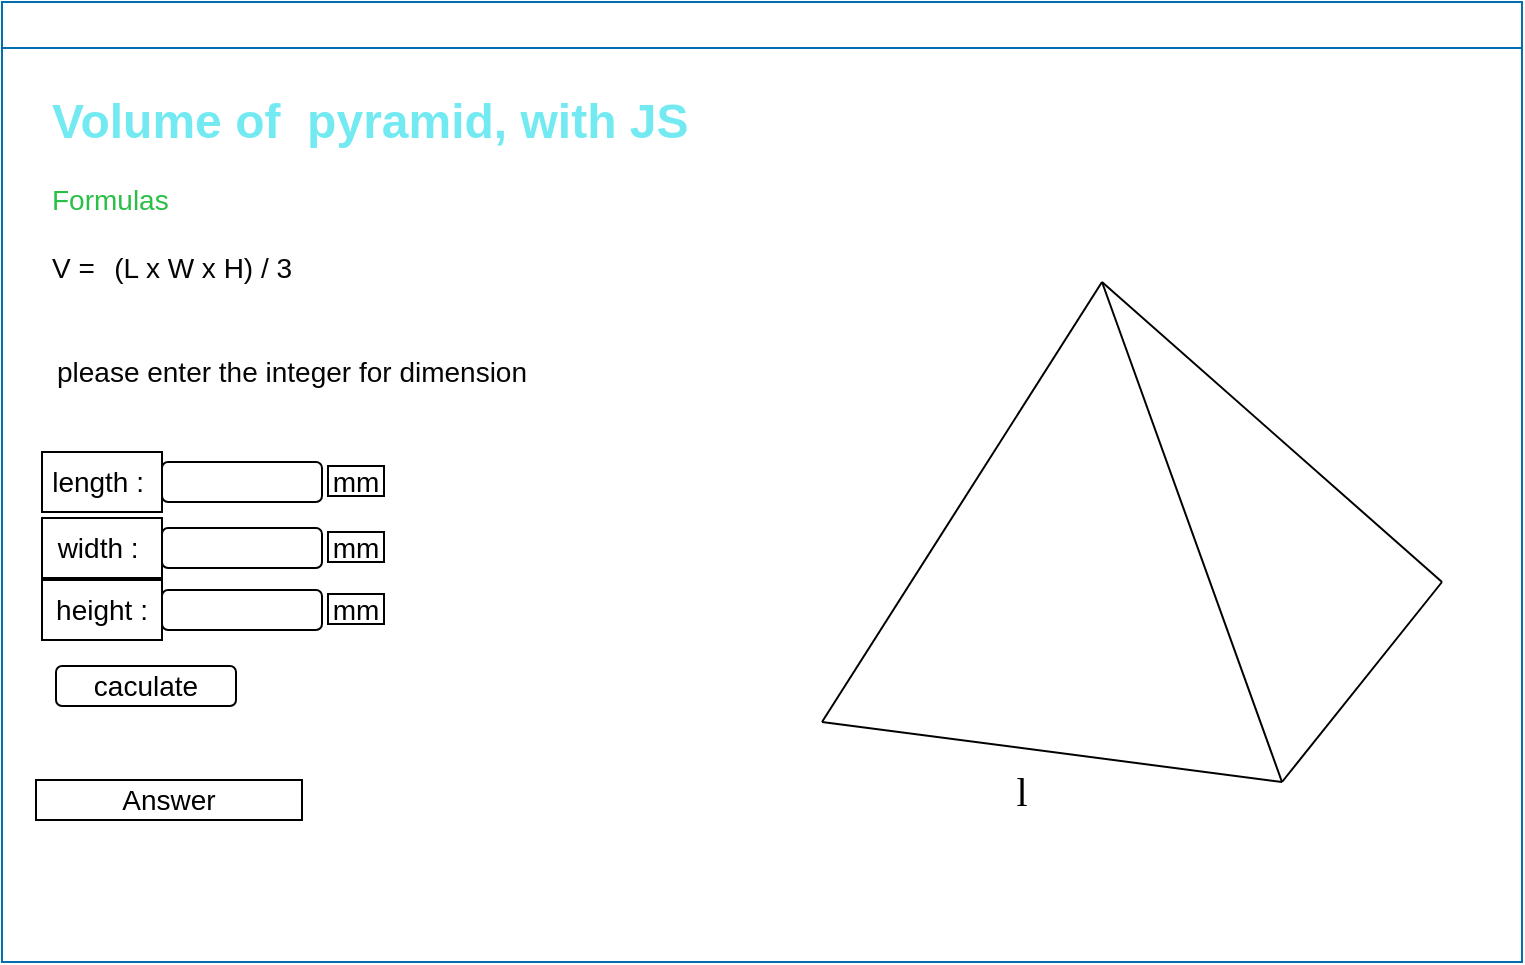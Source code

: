 <mxfile>
    <diagram id="HIP3nbAZw_EuaXWnEj3U" name="Page-1">
        <mxGraphModel dx="626" dy="525" grid="1" gridSize="10" guides="1" tooltips="1" connect="1" arrows="1" fold="1" page="1" pageScale="1" pageWidth="850" pageHeight="1100" math="0" shadow="0">
            <root>
                <mxCell id="0"/>
                <mxCell id="1" parent="0"/>
                <mxCell id="7" value="http://ics2o.mths.ca" style="swimlane;whiteSpace=wrap;html=1;fillColor=none;fontColor=#ffffff;strokeColor=#006EAF;" parent="1" vertex="1">
                    <mxGeometry x="50" y="70" width="760" height="480" as="geometry">
                        <mxRectangle x="40" y="40" width="150" height="30" as="alternateBounds"/>
                    </mxGeometry>
                </mxCell>
                <mxCell id="11" value="&lt;h1&gt;&lt;font color=&quot;#73eaf2&quot;&gt;Volume of&amp;nbsp; pyramid, with JS&lt;/font&gt;&lt;/h1&gt;&lt;div style=&quot;font-size: 14px;&quot;&gt;&lt;font style=&quot;font-size: 14px;&quot; color=&quot;#2ac048&quot;&gt;Formulas&lt;/font&gt;&lt;/div&gt;&lt;div style=&quot;font-size: 14px;&quot;&gt;&lt;font style=&quot;font-size: 14px;&quot; color=&quot;#2ac048&quot;&gt;&lt;br&gt;&lt;/font&gt;&lt;/div&gt;&lt;div style=&quot;font-size: 14px;&quot;&gt;&lt;font style=&quot;font-size: 14px;&quot;&gt;&lt;font color=&quot;#050505&quot;&gt;V =&amp;nbsp;&lt;span style=&quot;white-space: pre;&quot;&gt;&#9;&lt;/span&gt;(L x W x H) / 3&lt;/font&gt;&lt;/font&gt;&lt;/div&gt;&lt;div style=&quot;font-size: 14px;&quot;&gt;&lt;font style=&quot;font-size: 14px;&quot; color=&quot;#2ac048&quot;&gt;&lt;span style=&quot;white-space: pre;&quot;&gt;&lt;font style=&quot;font-size: 14px;&quot;&gt;&#9;&lt;/font&gt;&lt;/span&gt;&lt;br&gt;&lt;/font&gt;&lt;/div&gt;" style="text;html=1;strokeColor=none;fillColor=none;spacing=5;spacingTop=-20;whiteSpace=wrap;overflow=hidden;rounded=0;" parent="7" vertex="1">
                    <mxGeometry x="20" y="40" width="390" height="120" as="geometry"/>
                </mxCell>
                <mxCell id="13" value="&lt;font color=&quot;#050505&quot;&gt;please enter the integer for dimension&lt;/font&gt;" style="text;html=1;align=center;verticalAlign=middle;whiteSpace=wrap;rounded=0;labelBackgroundColor=none;fontSize=14;fillColor=none;" parent="7" vertex="1">
                    <mxGeometry x="20" y="170" width="250" height="30" as="geometry"/>
                </mxCell>
                <mxCell id="15" value="" style="rounded=1;whiteSpace=wrap;html=1;labelBackgroundColor=#000000;fontSize=14;fontColor=#000000;labelBorderColor=none;strokeColor=#000000;" parent="7" vertex="1">
                    <mxGeometry x="80" y="230" width="80" height="20" as="geometry"/>
                </mxCell>
                <mxCell id="19" value="length :&amp;nbsp;" style="text;html=1;strokeColor=#000000;fillColor=none;align=center;verticalAlign=middle;whiteSpace=wrap;rounded=0;labelBackgroundColor=none;fontSize=14;fontColor=#000000;fillStyle=auto;gradientColor=none;glass=0;labelBorderColor=none;" parent="7" vertex="1">
                    <mxGeometry x="20" y="225" width="60" height="30" as="geometry"/>
                </mxCell>
                <mxCell id="28" value="caculate" style="rounded=1;whiteSpace=wrap;html=1;glass=0;labelBackgroundColor=none;labelBorderColor=none;fillStyle=auto;fontSize=14;fontColor=#000000;fillColor=none;gradientColor=none;strokeColor=#000000;" parent="7" vertex="1">
                    <mxGeometry x="27" y="332" width="90" height="20" as="geometry"/>
                </mxCell>
                <mxCell id="29" value="Answer" style="text;html=1;strokeColor=#000000;fillColor=none;align=center;verticalAlign=middle;rounded=0;glass=0;labelBackgroundColor=none;labelBorderColor=none;fillStyle=auto;fontSize=14;fontColor=#000000;whiteSpace=wrap;" parent="7" vertex="1">
                    <mxGeometry x="17" y="389" width="133" height="20" as="geometry"/>
                </mxCell>
                <mxCell id="36" value="l" style="text;html=1;strokeColor=none;fillColor=none;align=center;verticalAlign=middle;whiteSpace=wrap;rounded=0;glass=0;labelBackgroundColor=none;labelBorderColor=none;fillStyle=auto;fontSize=20;fontColor=#000000;fontFamily=Lucida Console;" parent="7" vertex="1">
                    <mxGeometry x="480" y="379" width="60" height="30" as="geometry"/>
                </mxCell>
                <mxCell id="21" value="" style="rounded=1;whiteSpace=wrap;html=1;labelBackgroundColor=#000000;fontSize=14;fontColor=#000000;fillColor=none;strokeColor=#000000;" parent="1" vertex="1">
                    <mxGeometry x="130" y="333" width="80" height="20" as="geometry"/>
                </mxCell>
                <mxCell id="22" value="width :&amp;nbsp;" style="text;html=1;strokeColor=#000000;fillColor=none;align=center;verticalAlign=middle;whiteSpace=wrap;rounded=0;labelBackgroundColor=none;fontSize=14;fontColor=#000000;fillStyle=auto;gradientColor=none;glass=0;labelBorderColor=none;" parent="1" vertex="1">
                    <mxGeometry x="70" y="328" width="60" height="30" as="geometry"/>
                </mxCell>
                <mxCell id="23" value="" style="rounded=1;whiteSpace=wrap;html=1;labelBackgroundColor=#000000;fontSize=14;fontColor=#000000;fillColor=none;strokeColor=#000000;" parent="1" vertex="1">
                    <mxGeometry x="130" y="364" width="80" height="20" as="geometry"/>
                </mxCell>
                <mxCell id="24" value="height :" style="text;html=1;strokeColor=#000000;fillColor=none;align=center;verticalAlign=middle;whiteSpace=wrap;rounded=0;labelBackgroundColor=none;fontSize=14;fontColor=#000000;fillStyle=auto;gradientColor=none;glass=0;labelBorderColor=none;" parent="1" vertex="1">
                    <mxGeometry x="70" y="359" width="60" height="30" as="geometry"/>
                </mxCell>
                <mxCell id="25" value="mm" style="text;html=1;align=center;verticalAlign=middle;whiteSpace=wrap;rounded=0;labelBackgroundColor=none;fontSize=14;fillStyle=auto;glass=0;labelBorderColor=none;fontColor=#000000;strokeColor=#000000;" parent="1" vertex="1">
                    <mxGeometry x="213" y="302" width="28" height="15" as="geometry"/>
                </mxCell>
                <mxCell id="26" value="mm" style="text;html=1;strokeColor=#000000;fillColor=none;align=center;verticalAlign=middle;whiteSpace=wrap;rounded=0;labelBackgroundColor=none;fontSize=14;fontColor=#000000;fillStyle=auto;gradientColor=none;glass=0;labelBorderColor=none;" parent="1" vertex="1">
                    <mxGeometry x="213" y="335" width="28" height="15" as="geometry"/>
                </mxCell>
                <mxCell id="27" value="mm" style="text;html=1;strokeColor=#000000;fillColor=none;align=center;verticalAlign=middle;whiteSpace=wrap;rounded=0;labelBackgroundColor=none;fontSize=14;fontColor=#000000;fillStyle=auto;gradientColor=none;glass=0;labelBorderColor=none;" parent="1" vertex="1">
                    <mxGeometry x="213" y="366" width="28" height="15" as="geometry"/>
                </mxCell>
                <mxCell id="30" value="" style="endArrow=none;html=1;fontSize=14;fontColor=#000000;strokeColor=#000000;" parent="1" edge="1">
                    <mxGeometry width="50" height="50" relative="1" as="geometry">
                        <mxPoint x="460" y="430" as="sourcePoint"/>
                        <mxPoint x="600" y="210" as="targetPoint"/>
                    </mxGeometry>
                </mxCell>
                <mxCell id="32" value="" style="endArrow=none;html=1;fontSize=14;fontColor=#000000;strokeColor=#000000;" parent="1" edge="1">
                    <mxGeometry width="50" height="50" relative="1" as="geometry">
                        <mxPoint x="460" y="430" as="sourcePoint"/>
                        <mxPoint x="690" y="460" as="targetPoint"/>
                    </mxGeometry>
                </mxCell>
                <mxCell id="33" value="" style="endArrow=none;html=1;fontSize=14;fontColor=#000000;strokeColor=#000000;" parent="1" edge="1">
                    <mxGeometry width="50" height="50" relative="1" as="geometry">
                        <mxPoint x="690" y="460" as="sourcePoint"/>
                        <mxPoint x="600" y="210" as="targetPoint"/>
                    </mxGeometry>
                </mxCell>
                <mxCell id="34" value="" style="endArrow=none;html=1;fontSize=14;fontColor=#000000;strokeColor=#000000;" parent="1" edge="1">
                    <mxGeometry width="50" height="50" relative="1" as="geometry">
                        <mxPoint x="690" y="460" as="sourcePoint"/>
                        <mxPoint x="770" y="360" as="targetPoint"/>
                    </mxGeometry>
                </mxCell>
                <mxCell id="35" value="" style="endArrow=none;html=1;fontSize=14;fontColor=#000000;strokeColor=#000000;" parent="1" edge="1">
                    <mxGeometry width="50" height="50" relative="1" as="geometry">
                        <mxPoint x="770" y="360" as="sourcePoint"/>
                        <mxPoint x="600" y="210" as="targetPoint"/>
                    </mxGeometry>
                </mxCell>
            </root>
        </mxGraphModel>
    </diagram>
</mxfile>